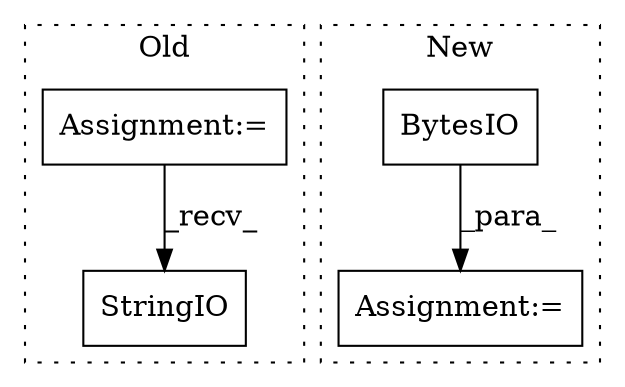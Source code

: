 digraph G {
subgraph cluster0 {
1 [label="StringIO" a="32" s="663" l="10" shape="box"];
3 [label="Assignment:=" a="7" s="354" l="8" shape="box"];
label = "Old";
style="dotted";
}
subgraph cluster1 {
2 [label="BytesIO" a="32" s="930" l="9" shape="box"];
4 [label="Assignment:=" a="7" s="1086" l="1" shape="box"];
label = "New";
style="dotted";
}
2 -> 4 [label="_para_"];
3 -> 1 [label="_recv_"];
}